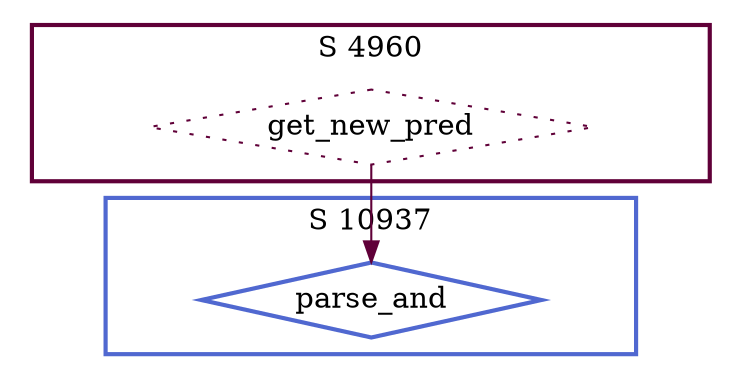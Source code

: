 digraph G {
  ratio=0.500000;
  "UV get_new_pred (4960)" [shape=diamond, label="get_new_pred",
                            color="#600038", style=dotted];
  "UV parse_and (10937)" [shape=diamond, label="parse_and", color="#5068D0",
                          style=bold];
  
  subgraph cluster_10937 { label="S 10937";
    color="#5068D0";
    style=bold;
    "UV parse_and (10937)"; };
  subgraph cluster_4960 { label="S 4960";
    color="#600038";
    style=bold;
    "UV get_new_pred (4960)"; };
  
  "UV get_new_pred (4960)" -> "UV parse_and (10937)" [color="#600038"];
  
  }